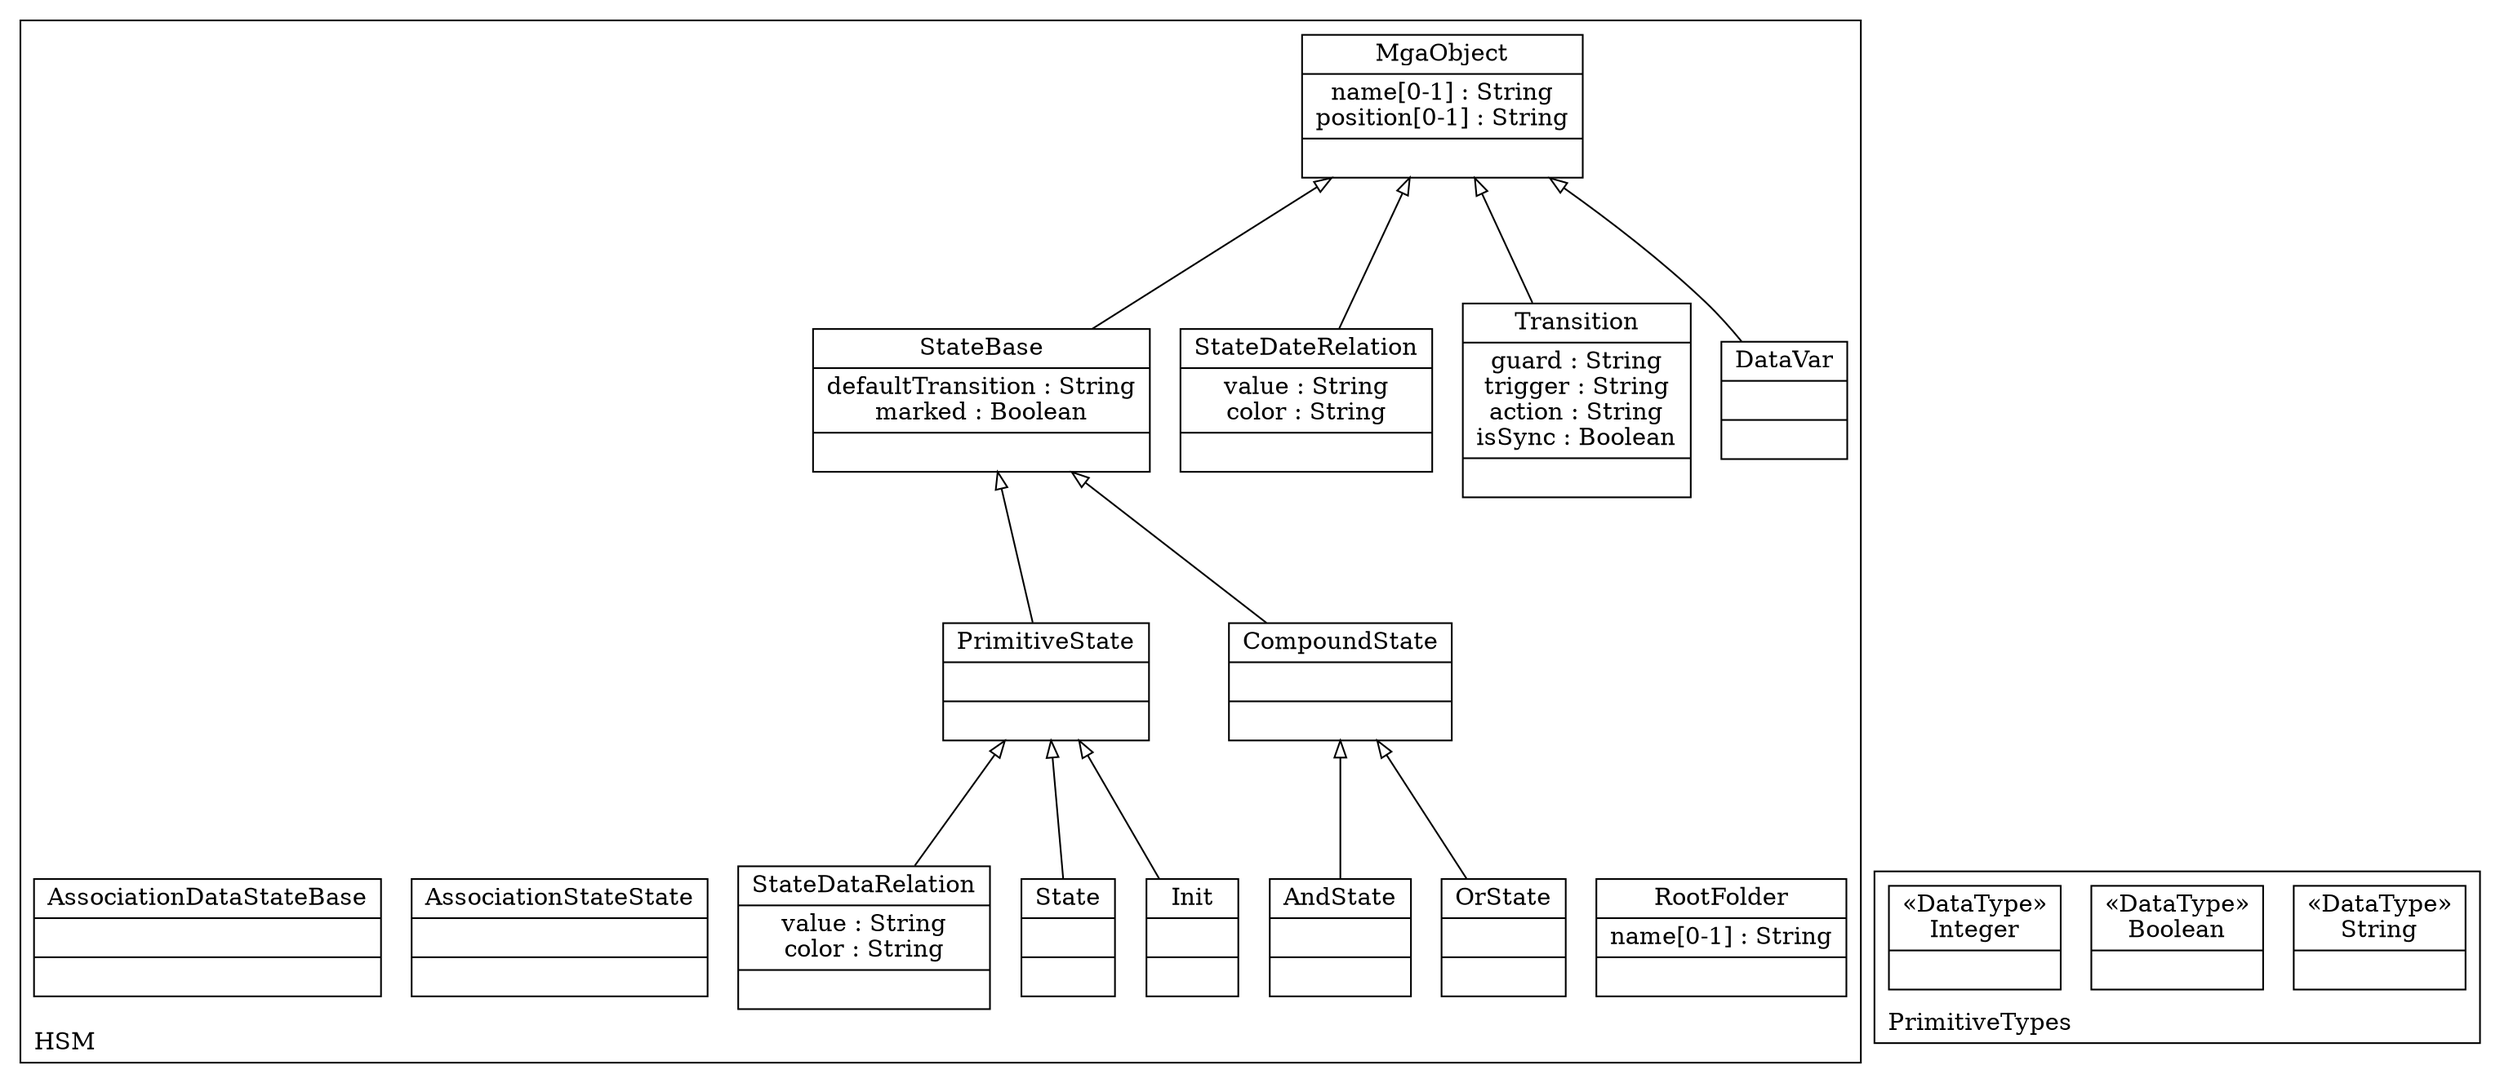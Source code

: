 digraph "KM3 Model in DOT" {
graph[rankdir=BT,labeljust=l,labelloc=t,nodeSep=0.75,compound=true];
 subgraph "cluster_HSM"{
labelloc=t
color=black
label=HSM
 node[shape=record];
MgaObject[label="{MgaObject|name[0-1] : String\nposition[0-1] : String| }"]
;
 node[shape=record];
StateBase[label="{StateBase|defaultTransition : String\nmarked : Boolean| }"]
 StateBase->MgaObject[arrowhead=onormal,group=MgaObject,minlen=2,constraint=true,]
;
 node[shape=record];
DataVar[label="{DataVar| | }"]
 DataVar->MgaObject[arrowhead=onormal,group=MgaObject,minlen=2,constraint=true,]
;
 node[shape=record];
Transition[label="{Transition|guard : String\ntrigger : String\naction : String\nisSync : Boolean| }"]
 Transition->MgaObject[arrowhead=onormal,group=MgaObject,minlen=2,constraint=true,]
;
 node[shape=record];
StateDateRelation[label="{StateDateRelation|value : String\ncolor : String| }"]
 StateDateRelation->MgaObject[arrowhead=onormal,group=MgaObject,minlen=2,constraint=true,]
;
 node[shape=record];
RootFolder[label="{RootFolder|name[0-1] : String| }"]
;
 node[shape=record];
OrState[label="{OrState| | }"]
 OrState->CompoundState[arrowhead=onormal,group=CompoundState,minlen=2,constraint=true,]
;
 node[shape=record];
AndState[label="{AndState| | }"]
 AndState->CompoundState[arrowhead=onormal,group=CompoundState,minlen=2,constraint=true,]
;
 node[shape=record];
CompoundState[label="{CompoundState| | }"]
 CompoundState->StateBase[arrowhead=onormal,group=StateBase,minlen=2,constraint=true,]
;
 node[shape=record];
PrimitiveState[label="{PrimitiveState| | }"]
 PrimitiveState->StateBase[arrowhead=onormal,group=StateBase,minlen=2,constraint=true,]
;
 node[shape=record];
Init[label="{Init| | }"]
 Init->PrimitiveState[arrowhead=onormal,group=PrimitiveState,minlen=2,constraint=true,]
;
 node[shape=record];
State[label="{State| | }"]
 State->PrimitiveState[arrowhead=onormal,group=PrimitiveState,minlen=2,constraint=true,]
;
 node[shape=record];
StateDataRelation[label="{StateDataRelation|value : String\ncolor : String| }"]
 StateDataRelation->PrimitiveState[arrowhead=onormal,group=PrimitiveState,minlen=2,constraint=true,]
;
 node[shape=record];
AssociationStateState[label="{AssociationStateState| | }"]
;
 node[shape=record];
AssociationDataStateBase[label="{AssociationDataStateBase| | }"]
;

} subgraph "cluster_PrimitiveTypes"{
labelloc=t
color=black
label=PrimitiveTypes
 node[shape=record];
String[label="{&#171;DataType&#187;\nString|}"]
;
 node[shape=record];
Boolean[label="{&#171;DataType&#187;\nBoolean|}"]
;
 node[shape=record];
Integer[label="{&#171;DataType&#187;\nInteger|}"]
;

}
}